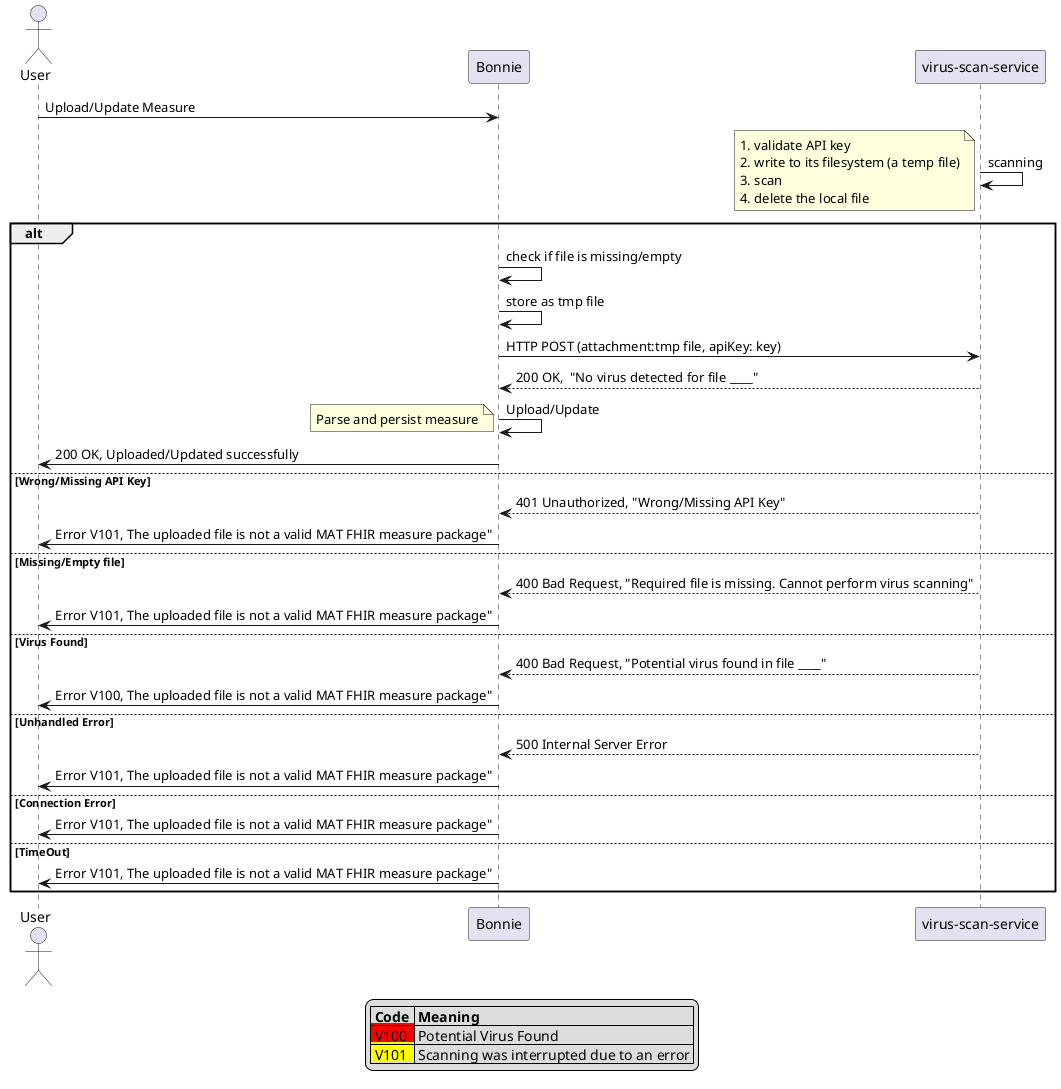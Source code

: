 @startuml
actor User

User -> Bonnie: Upload/Update Measure

"virus-scan-service" -> "virus-scan-service": scanning
note left
    1. validate API key
    2. write to its filesystem (a temp file)
    3. scan
    4. delete the local file
end note
alt
Bonnie -> Bonnie: check if file is missing/empty
Bonnie -> Bonnie: store as tmp file
Bonnie -> "virus-scan-service": HTTP POST (attachment:tmp file, apiKey: key)
"virus-scan-service" --> Bonnie: 200 OK,  "No virus detected for file ____"
Bonnie -> Bonnie: Upload/Update
note left
    Parse and persist measure
end note
Bonnie -> User: 200 OK, Uploaded/Updated successfully

else Wrong/Missing API Key
"virus-scan-service" --> Bonnie: 401 Unauthorized, "Wrong/Missing API Key"
Bonnie -> User: Error V101, The uploaded file is not a valid MAT FHIR measure package"

else Missing/Empty file
"virus-scan-service" --> Bonnie: 400 Bad Request, "Required file is missing. Cannot perform virus scanning"
Bonnie -> User: Error V101, The uploaded file is not a valid MAT FHIR measure package"

else Virus Found
"virus-scan-service" --> Bonnie: 400 Bad Request, "Potential virus found in file ____"
Bonnie -> User: Error V100, The uploaded file is not a valid MAT FHIR measure package"

else Unhandled Error
"virus-scan-service" --> Bonnie: 500 Internal Server Error
Bonnie -> User: Error V101, The uploaded file is not a valid MAT FHIR measure package"

else Connection Error
Bonnie -> User: Error V101, The uploaded file is not a valid MAT FHIR measure package"

else TimeOut
Bonnie -> User: Error V101, The uploaded file is not a valid MAT FHIR measure package"

end

legend
 |= Code |= Meaning |
 |<back:#red> V100  </back>| Potential Virus Found |
 |<back:#yellow> V101  </back>| Scanning was interrupted due to an error |
endlegend

@enduml